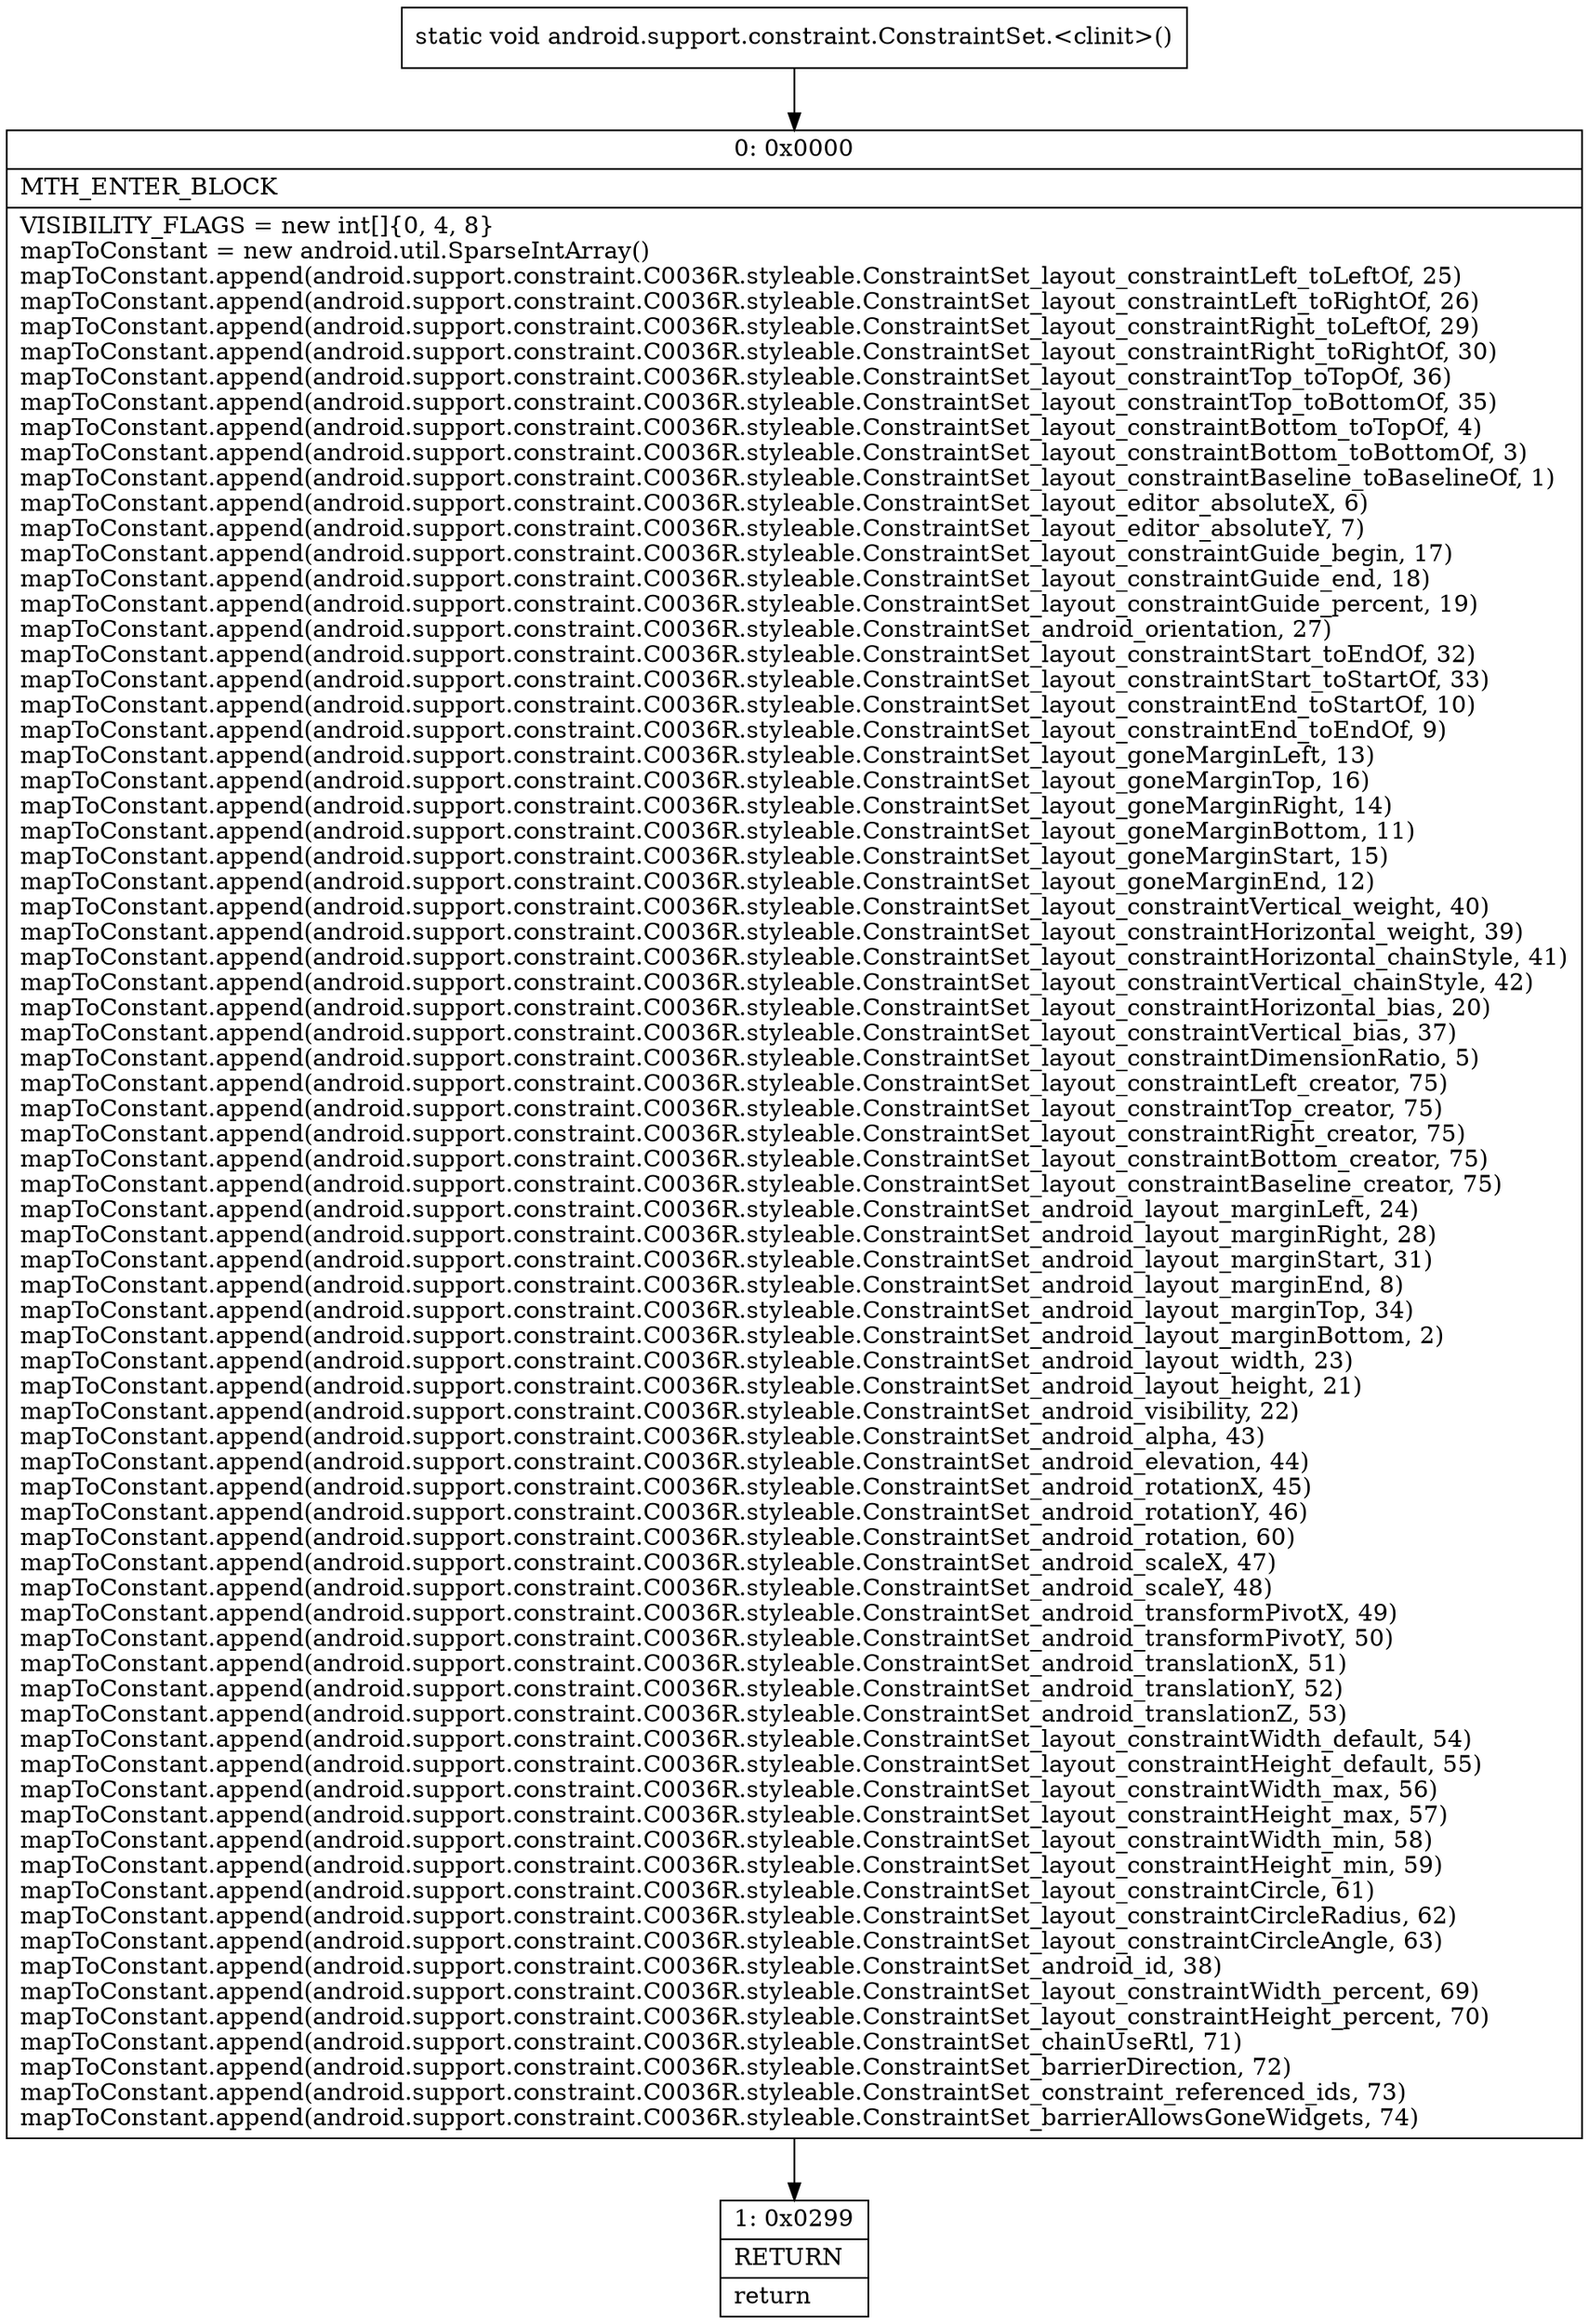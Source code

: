digraph "CFG forandroid.support.constraint.ConstraintSet.\<clinit\>()V" {
Node_0 [shape=record,label="{0\:\ 0x0000|MTH_ENTER_BLOCK\l|VISIBILITY_FLAGS = new int[]\{0, 4, 8\}\lmapToConstant = new android.util.SparseIntArray()\lmapToConstant.append(android.support.constraint.C0036R.styleable.ConstraintSet_layout_constraintLeft_toLeftOf, 25)\lmapToConstant.append(android.support.constraint.C0036R.styleable.ConstraintSet_layout_constraintLeft_toRightOf, 26)\lmapToConstant.append(android.support.constraint.C0036R.styleable.ConstraintSet_layout_constraintRight_toLeftOf, 29)\lmapToConstant.append(android.support.constraint.C0036R.styleable.ConstraintSet_layout_constraintRight_toRightOf, 30)\lmapToConstant.append(android.support.constraint.C0036R.styleable.ConstraintSet_layout_constraintTop_toTopOf, 36)\lmapToConstant.append(android.support.constraint.C0036R.styleable.ConstraintSet_layout_constraintTop_toBottomOf, 35)\lmapToConstant.append(android.support.constraint.C0036R.styleable.ConstraintSet_layout_constraintBottom_toTopOf, 4)\lmapToConstant.append(android.support.constraint.C0036R.styleable.ConstraintSet_layout_constraintBottom_toBottomOf, 3)\lmapToConstant.append(android.support.constraint.C0036R.styleable.ConstraintSet_layout_constraintBaseline_toBaselineOf, 1)\lmapToConstant.append(android.support.constraint.C0036R.styleable.ConstraintSet_layout_editor_absoluteX, 6)\lmapToConstant.append(android.support.constraint.C0036R.styleable.ConstraintSet_layout_editor_absoluteY, 7)\lmapToConstant.append(android.support.constraint.C0036R.styleable.ConstraintSet_layout_constraintGuide_begin, 17)\lmapToConstant.append(android.support.constraint.C0036R.styleable.ConstraintSet_layout_constraintGuide_end, 18)\lmapToConstant.append(android.support.constraint.C0036R.styleable.ConstraintSet_layout_constraintGuide_percent, 19)\lmapToConstant.append(android.support.constraint.C0036R.styleable.ConstraintSet_android_orientation, 27)\lmapToConstant.append(android.support.constraint.C0036R.styleable.ConstraintSet_layout_constraintStart_toEndOf, 32)\lmapToConstant.append(android.support.constraint.C0036R.styleable.ConstraintSet_layout_constraintStart_toStartOf, 33)\lmapToConstant.append(android.support.constraint.C0036R.styleable.ConstraintSet_layout_constraintEnd_toStartOf, 10)\lmapToConstant.append(android.support.constraint.C0036R.styleable.ConstraintSet_layout_constraintEnd_toEndOf, 9)\lmapToConstant.append(android.support.constraint.C0036R.styleable.ConstraintSet_layout_goneMarginLeft, 13)\lmapToConstant.append(android.support.constraint.C0036R.styleable.ConstraintSet_layout_goneMarginTop, 16)\lmapToConstant.append(android.support.constraint.C0036R.styleable.ConstraintSet_layout_goneMarginRight, 14)\lmapToConstant.append(android.support.constraint.C0036R.styleable.ConstraintSet_layout_goneMarginBottom, 11)\lmapToConstant.append(android.support.constraint.C0036R.styleable.ConstraintSet_layout_goneMarginStart, 15)\lmapToConstant.append(android.support.constraint.C0036R.styleable.ConstraintSet_layout_goneMarginEnd, 12)\lmapToConstant.append(android.support.constraint.C0036R.styleable.ConstraintSet_layout_constraintVertical_weight, 40)\lmapToConstant.append(android.support.constraint.C0036R.styleable.ConstraintSet_layout_constraintHorizontal_weight, 39)\lmapToConstant.append(android.support.constraint.C0036R.styleable.ConstraintSet_layout_constraintHorizontal_chainStyle, 41)\lmapToConstant.append(android.support.constraint.C0036R.styleable.ConstraintSet_layout_constraintVertical_chainStyle, 42)\lmapToConstant.append(android.support.constraint.C0036R.styleable.ConstraintSet_layout_constraintHorizontal_bias, 20)\lmapToConstant.append(android.support.constraint.C0036R.styleable.ConstraintSet_layout_constraintVertical_bias, 37)\lmapToConstant.append(android.support.constraint.C0036R.styleable.ConstraintSet_layout_constraintDimensionRatio, 5)\lmapToConstant.append(android.support.constraint.C0036R.styleable.ConstraintSet_layout_constraintLeft_creator, 75)\lmapToConstant.append(android.support.constraint.C0036R.styleable.ConstraintSet_layout_constraintTop_creator, 75)\lmapToConstant.append(android.support.constraint.C0036R.styleable.ConstraintSet_layout_constraintRight_creator, 75)\lmapToConstant.append(android.support.constraint.C0036R.styleable.ConstraintSet_layout_constraintBottom_creator, 75)\lmapToConstant.append(android.support.constraint.C0036R.styleable.ConstraintSet_layout_constraintBaseline_creator, 75)\lmapToConstant.append(android.support.constraint.C0036R.styleable.ConstraintSet_android_layout_marginLeft, 24)\lmapToConstant.append(android.support.constraint.C0036R.styleable.ConstraintSet_android_layout_marginRight, 28)\lmapToConstant.append(android.support.constraint.C0036R.styleable.ConstraintSet_android_layout_marginStart, 31)\lmapToConstant.append(android.support.constraint.C0036R.styleable.ConstraintSet_android_layout_marginEnd, 8)\lmapToConstant.append(android.support.constraint.C0036R.styleable.ConstraintSet_android_layout_marginTop, 34)\lmapToConstant.append(android.support.constraint.C0036R.styleable.ConstraintSet_android_layout_marginBottom, 2)\lmapToConstant.append(android.support.constraint.C0036R.styleable.ConstraintSet_android_layout_width, 23)\lmapToConstant.append(android.support.constraint.C0036R.styleable.ConstraintSet_android_layout_height, 21)\lmapToConstant.append(android.support.constraint.C0036R.styleable.ConstraintSet_android_visibility, 22)\lmapToConstant.append(android.support.constraint.C0036R.styleable.ConstraintSet_android_alpha, 43)\lmapToConstant.append(android.support.constraint.C0036R.styleable.ConstraintSet_android_elevation, 44)\lmapToConstant.append(android.support.constraint.C0036R.styleable.ConstraintSet_android_rotationX, 45)\lmapToConstant.append(android.support.constraint.C0036R.styleable.ConstraintSet_android_rotationY, 46)\lmapToConstant.append(android.support.constraint.C0036R.styleable.ConstraintSet_android_rotation, 60)\lmapToConstant.append(android.support.constraint.C0036R.styleable.ConstraintSet_android_scaleX, 47)\lmapToConstant.append(android.support.constraint.C0036R.styleable.ConstraintSet_android_scaleY, 48)\lmapToConstant.append(android.support.constraint.C0036R.styleable.ConstraintSet_android_transformPivotX, 49)\lmapToConstant.append(android.support.constraint.C0036R.styleable.ConstraintSet_android_transformPivotY, 50)\lmapToConstant.append(android.support.constraint.C0036R.styleable.ConstraintSet_android_translationX, 51)\lmapToConstant.append(android.support.constraint.C0036R.styleable.ConstraintSet_android_translationY, 52)\lmapToConstant.append(android.support.constraint.C0036R.styleable.ConstraintSet_android_translationZ, 53)\lmapToConstant.append(android.support.constraint.C0036R.styleable.ConstraintSet_layout_constraintWidth_default, 54)\lmapToConstant.append(android.support.constraint.C0036R.styleable.ConstraintSet_layout_constraintHeight_default, 55)\lmapToConstant.append(android.support.constraint.C0036R.styleable.ConstraintSet_layout_constraintWidth_max, 56)\lmapToConstant.append(android.support.constraint.C0036R.styleable.ConstraintSet_layout_constraintHeight_max, 57)\lmapToConstant.append(android.support.constraint.C0036R.styleable.ConstraintSet_layout_constraintWidth_min, 58)\lmapToConstant.append(android.support.constraint.C0036R.styleable.ConstraintSet_layout_constraintHeight_min, 59)\lmapToConstant.append(android.support.constraint.C0036R.styleable.ConstraintSet_layout_constraintCircle, 61)\lmapToConstant.append(android.support.constraint.C0036R.styleable.ConstraintSet_layout_constraintCircleRadius, 62)\lmapToConstant.append(android.support.constraint.C0036R.styleable.ConstraintSet_layout_constraintCircleAngle, 63)\lmapToConstant.append(android.support.constraint.C0036R.styleable.ConstraintSet_android_id, 38)\lmapToConstant.append(android.support.constraint.C0036R.styleable.ConstraintSet_layout_constraintWidth_percent, 69)\lmapToConstant.append(android.support.constraint.C0036R.styleable.ConstraintSet_layout_constraintHeight_percent, 70)\lmapToConstant.append(android.support.constraint.C0036R.styleable.ConstraintSet_chainUseRtl, 71)\lmapToConstant.append(android.support.constraint.C0036R.styleable.ConstraintSet_barrierDirection, 72)\lmapToConstant.append(android.support.constraint.C0036R.styleable.ConstraintSet_constraint_referenced_ids, 73)\lmapToConstant.append(android.support.constraint.C0036R.styleable.ConstraintSet_barrierAllowsGoneWidgets, 74)\l}"];
Node_1 [shape=record,label="{1\:\ 0x0299|RETURN\l|return\l}"];
MethodNode[shape=record,label="{static void android.support.constraint.ConstraintSet.\<clinit\>() }"];
MethodNode -> Node_0;
Node_0 -> Node_1;
}

